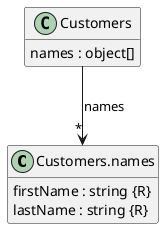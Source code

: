 @startuml
hide <<Path>> circle
hide <<Response>> circle
hide <<Parameter>> circle
hide empty methods
hide empty fields
set namespaceSeparator none

class "Customers.names" as Customers.names {
  {field} firstName : string {R}
  {field} lastName : string {R}
}

class "Customers" as Customers {
  {field} names : object[]
}

"Customers" --> "*" "Customers.names"  :  "names"

@enduml